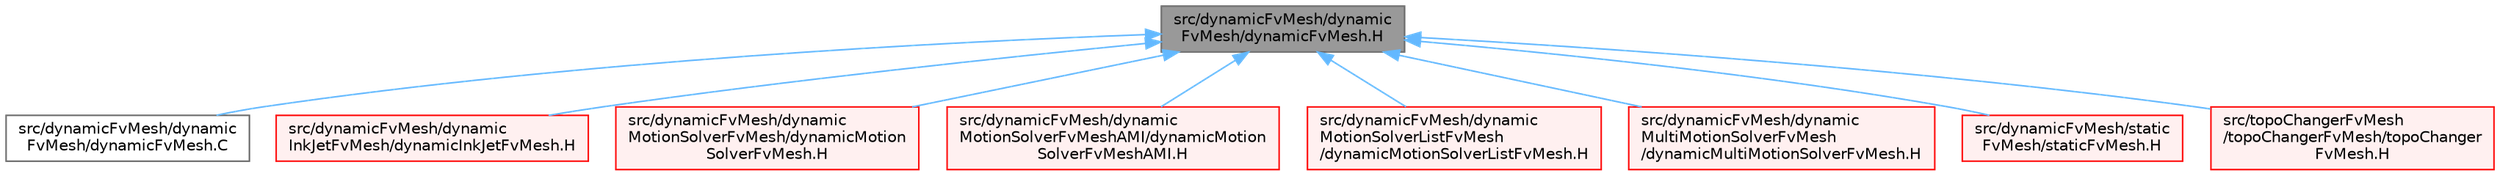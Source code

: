 digraph "src/dynamicFvMesh/dynamicFvMesh/dynamicFvMesh.H"
{
 // LATEX_PDF_SIZE
  bgcolor="transparent";
  edge [fontname=Helvetica,fontsize=10,labelfontname=Helvetica,labelfontsize=10];
  node [fontname=Helvetica,fontsize=10,shape=box,height=0.2,width=0.4];
  Node1 [id="Node000001",label="src/dynamicFvMesh/dynamic\lFvMesh/dynamicFvMesh.H",height=0.2,width=0.4,color="gray40", fillcolor="grey60", style="filled", fontcolor="black",tooltip=" "];
  Node1 -> Node2 [id="edge1_Node000001_Node000002",dir="back",color="steelblue1",style="solid",tooltip=" "];
  Node2 [id="Node000002",label="src/dynamicFvMesh/dynamic\lFvMesh/dynamicFvMesh.C",height=0.2,width=0.4,color="grey40", fillcolor="white", style="filled",URL="$dynamicFvMesh_8C.html",tooltip=" "];
  Node1 -> Node3 [id="edge2_Node000001_Node000003",dir="back",color="steelblue1",style="solid",tooltip=" "];
  Node3 [id="Node000003",label="src/dynamicFvMesh/dynamic\lInkJetFvMesh/dynamicInkJetFvMesh.H",height=0.2,width=0.4,color="red", fillcolor="#FFF0F0", style="filled",URL="$dynamicInkJetFvMesh_8H.html",tooltip=" "];
  Node1 -> Node5 [id="edge3_Node000001_Node000005",dir="back",color="steelblue1",style="solid",tooltip=" "];
  Node5 [id="Node000005",label="src/dynamicFvMesh/dynamic\lMotionSolverFvMesh/dynamicMotion\lSolverFvMesh.H",height=0.2,width=0.4,color="red", fillcolor="#FFF0F0", style="filled",URL="$dynamicMotionSolverFvMesh_8H.html",tooltip=" "];
  Node1 -> Node15 [id="edge4_Node000001_Node000015",dir="back",color="steelblue1",style="solid",tooltip=" "];
  Node15 [id="Node000015",label="src/dynamicFvMesh/dynamic\lMotionSolverFvMeshAMI/dynamicMotion\lSolverFvMeshAMI.H",height=0.2,width=0.4,color="red", fillcolor="#FFF0F0", style="filled",URL="$dynamicMotionSolverFvMeshAMI_8H.html",tooltip=" "];
  Node1 -> Node17 [id="edge5_Node000001_Node000017",dir="back",color="steelblue1",style="solid",tooltip=" "];
  Node17 [id="Node000017",label="src/dynamicFvMesh/dynamic\lMotionSolverListFvMesh\l/dynamicMotionSolverListFvMesh.H",height=0.2,width=0.4,color="red", fillcolor="#FFF0F0", style="filled",URL="$dynamicMotionSolverListFvMesh_8H.html",tooltip=" "];
  Node1 -> Node24 [id="edge6_Node000001_Node000024",dir="back",color="steelblue1",style="solid",tooltip=" "];
  Node24 [id="Node000024",label="src/dynamicFvMesh/dynamic\lMultiMotionSolverFvMesh\l/dynamicMultiMotionSolverFvMesh.H",height=0.2,width=0.4,color="red", fillcolor="#FFF0F0", style="filled",URL="$dynamicMultiMotionSolverFvMesh_8H.html",tooltip=" "];
  Node1 -> Node26 [id="edge7_Node000001_Node000026",dir="back",color="steelblue1",style="solid",tooltip=" "];
  Node26 [id="Node000026",label="src/dynamicFvMesh/static\lFvMesh/staticFvMesh.H",height=0.2,width=0.4,color="red", fillcolor="#FFF0F0", style="filled",URL="$staticFvMesh_8H.html",tooltip=" "];
  Node1 -> Node32 [id="edge8_Node000001_Node000032",dir="back",color="steelblue1",style="solid",tooltip=" "];
  Node32 [id="Node000032",label="src/topoChangerFvMesh\l/topoChangerFvMesh/topoChanger\lFvMesh.H",height=0.2,width=0.4,color="red", fillcolor="#FFF0F0", style="filled",URL="$topoChangerFvMesh_8H.html",tooltip=" "];
}
